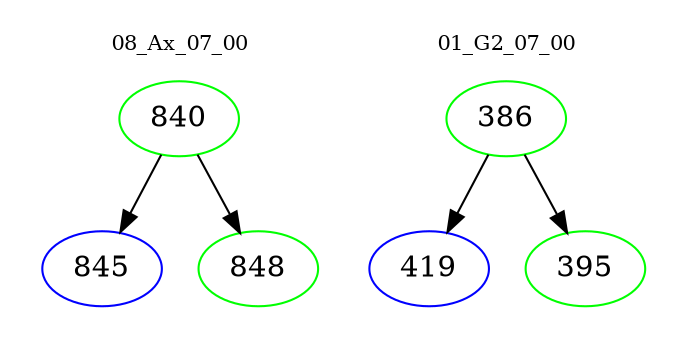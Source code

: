 digraph{
subgraph cluster_0 {
color = white
label = "08_Ax_07_00";
fontsize=10;
T0_840 [label="840", color="green"]
T0_840 -> T0_845 [color="black"]
T0_845 [label="845", color="blue"]
T0_840 -> T0_848 [color="black"]
T0_848 [label="848", color="green"]
}
subgraph cluster_1 {
color = white
label = "01_G2_07_00";
fontsize=10;
T1_386 [label="386", color="green"]
T1_386 -> T1_419 [color="black"]
T1_419 [label="419", color="blue"]
T1_386 -> T1_395 [color="black"]
T1_395 [label="395", color="green"]
}
}
